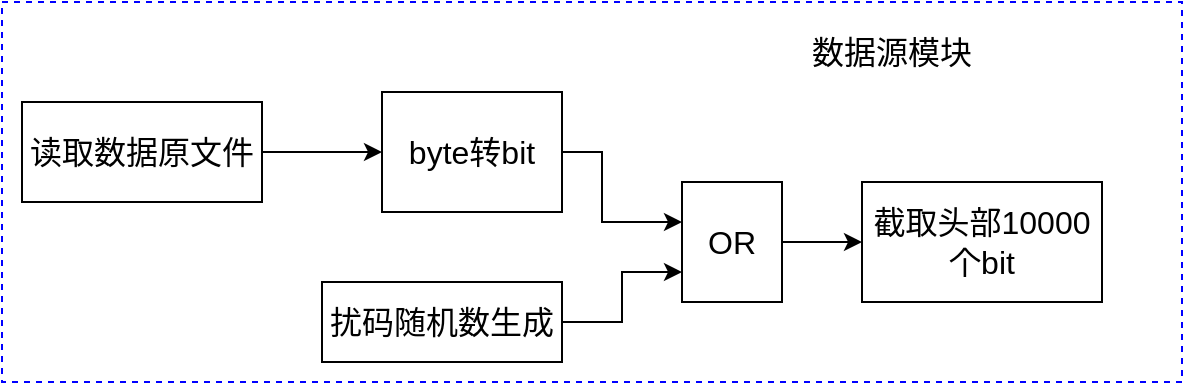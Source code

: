 <mxfile version="20.0.4" type="github">
  <diagram id="kgpKYQtTHZ0yAKxKKP6v" name="Page-1">
    <mxGraphModel dx="766" dy="768" grid="1" gridSize="10" guides="1" tooltips="1" connect="1" arrows="1" fold="1" page="1" pageScale="1" pageWidth="850" pageHeight="1100" math="0" shadow="0">
      <root>
        <mxCell id="0" />
        <mxCell id="1" parent="0" />
        <mxCell id="7N6IcEsjIvs4KK888vS6-4" value="" style="edgeStyle=orthogonalEdgeStyle;rounded=0;orthogonalLoop=1;jettySize=auto;html=1;fontSize=16;" edge="1" parent="1" source="7N6IcEsjIvs4KK888vS6-1" target="7N6IcEsjIvs4KK888vS6-3">
          <mxGeometry relative="1" as="geometry" />
        </mxCell>
        <mxCell id="7N6IcEsjIvs4KK888vS6-1" value="读取数据原文件" style="rounded=0;whiteSpace=wrap;html=1;fontSize=16;" vertex="1" parent="1">
          <mxGeometry x="100" y="90" width="120" height="50" as="geometry" />
        </mxCell>
        <mxCell id="7N6IcEsjIvs4KK888vS6-7" style="edgeStyle=orthogonalEdgeStyle;rounded=0;orthogonalLoop=1;jettySize=auto;html=1;exitX=1;exitY=0.5;exitDx=0;exitDy=0;fontSize=16;" edge="1" parent="1" source="7N6IcEsjIvs4KK888vS6-3" target="7N6IcEsjIvs4KK888vS6-6">
          <mxGeometry relative="1" as="geometry">
            <Array as="points">
              <mxPoint x="390" y="115" />
              <mxPoint x="390" y="150" />
            </Array>
          </mxGeometry>
        </mxCell>
        <mxCell id="7N6IcEsjIvs4KK888vS6-3" value="byte转bit" style="rounded=0;whiteSpace=wrap;html=1;fontSize=16;" vertex="1" parent="1">
          <mxGeometry x="280" y="85" width="90" height="60" as="geometry" />
        </mxCell>
        <mxCell id="7N6IcEsjIvs4KK888vS6-8" style="edgeStyle=orthogonalEdgeStyle;rounded=0;orthogonalLoop=1;jettySize=auto;html=1;exitX=1;exitY=0.5;exitDx=0;exitDy=0;entryX=0;entryY=0.75;entryDx=0;entryDy=0;fontSize=16;" edge="1" parent="1" source="7N6IcEsjIvs4KK888vS6-5" target="7N6IcEsjIvs4KK888vS6-6">
          <mxGeometry relative="1" as="geometry" />
        </mxCell>
        <mxCell id="7N6IcEsjIvs4KK888vS6-5" value="扰码随机数生成" style="rounded=0;whiteSpace=wrap;html=1;fontSize=16;" vertex="1" parent="1">
          <mxGeometry x="250" y="180" width="120" height="40" as="geometry" />
        </mxCell>
        <mxCell id="7N6IcEsjIvs4KK888vS6-11" style="edgeStyle=orthogonalEdgeStyle;rounded=0;orthogonalLoop=1;jettySize=auto;html=1;entryX=0;entryY=0.5;entryDx=0;entryDy=0;fontSize=16;" edge="1" parent="1" source="7N6IcEsjIvs4KK888vS6-6" target="7N6IcEsjIvs4KK888vS6-10">
          <mxGeometry relative="1" as="geometry" />
        </mxCell>
        <mxCell id="7N6IcEsjIvs4KK888vS6-6" value="OR" style="rounded=0;whiteSpace=wrap;html=1;fontSize=16;" vertex="1" parent="1">
          <mxGeometry x="430" y="130" width="50" height="60" as="geometry" />
        </mxCell>
        <mxCell id="7N6IcEsjIvs4KK888vS6-10" value="截取头部10000个bit" style="rounded=0;whiteSpace=wrap;html=1;fontSize=16;" vertex="1" parent="1">
          <mxGeometry x="520" y="130" width="120" height="60" as="geometry" />
        </mxCell>
        <mxCell id="7N6IcEsjIvs4KK888vS6-12" value="" style="rounded=0;whiteSpace=wrap;html=1;fontSize=16;fillColor=none;dashed=1;strokeColor=#0000FF;" vertex="1" parent="1">
          <mxGeometry x="90" y="40" width="590" height="190" as="geometry" />
        </mxCell>
        <mxCell id="7N6IcEsjIvs4KK888vS6-13" value="数据源模块" style="text;html=1;strokeColor=none;fillColor=none;align=center;verticalAlign=middle;whiteSpace=wrap;rounded=0;dashed=1;fontSize=16;" vertex="1" parent="1">
          <mxGeometry x="470" y="50" width="130" height="30" as="geometry" />
        </mxCell>
      </root>
    </mxGraphModel>
  </diagram>
</mxfile>

